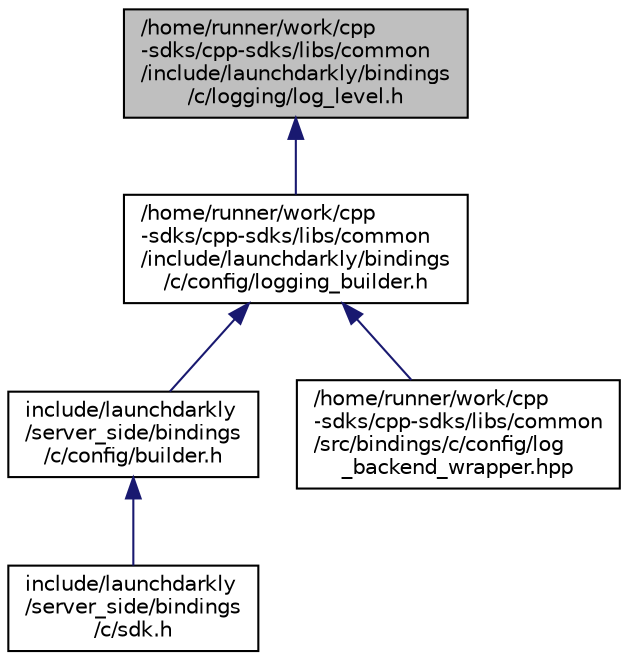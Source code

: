 digraph "/home/runner/work/cpp-sdks/cpp-sdks/libs/common/include/launchdarkly/bindings/c/logging/log_level.h"
{
 // LATEX_PDF_SIZE
  edge [fontname="Helvetica",fontsize="10",labelfontname="Helvetica",labelfontsize="10"];
  node [fontname="Helvetica",fontsize="10",shape=record];
  Node1 [label="/home/runner/work/cpp\l-sdks/cpp-sdks/libs/common\l/include/launchdarkly/bindings\l/c/logging/log_level.h",height=0.2,width=0.4,color="black", fillcolor="grey75", style="filled", fontcolor="black",tooltip=" "];
  Node1 -> Node2 [dir="back",color="midnightblue",fontsize="10",style="solid",fontname="Helvetica"];
  Node2 [label="/home/runner/work/cpp\l-sdks/cpp-sdks/libs/common\l/include/launchdarkly/bindings\l/c/config/logging_builder.h",height=0.2,width=0.4,color="black", fillcolor="white", style="filled",URL="$logging__builder_8h.html",tooltip=" "];
  Node2 -> Node3 [dir="back",color="midnightblue",fontsize="10",style="solid",fontname="Helvetica"];
  Node3 [label="include/launchdarkly\l/server_side/bindings\l/c/config/builder.h",height=0.2,width=0.4,color="black", fillcolor="white", style="filled",URL="$server-sdk_2include_2launchdarkly_2server__side_2bindings_2c_2config_2builder_8h.html",tooltip=" "];
  Node3 -> Node4 [dir="back",color="midnightblue",fontsize="10",style="solid",fontname="Helvetica"];
  Node4 [label="include/launchdarkly\l/server_side/bindings\l/c/sdk.h",height=0.2,width=0.4,color="black", fillcolor="white", style="filled",URL="$sdk_8h.html",tooltip="LaunchDarkly Server-side C Bindings."];
  Node2 -> Node5 [dir="back",color="midnightblue",fontsize="10",style="solid",fontname="Helvetica"];
  Node5 [label="/home/runner/work/cpp\l-sdks/cpp-sdks/libs/common\l/src/bindings/c/config/log\l_backend_wrapper.hpp",height=0.2,width=0.4,color="black", fillcolor="white", style="filled",URL="$log__backend__wrapper_8hpp_source.html",tooltip=" "];
}
